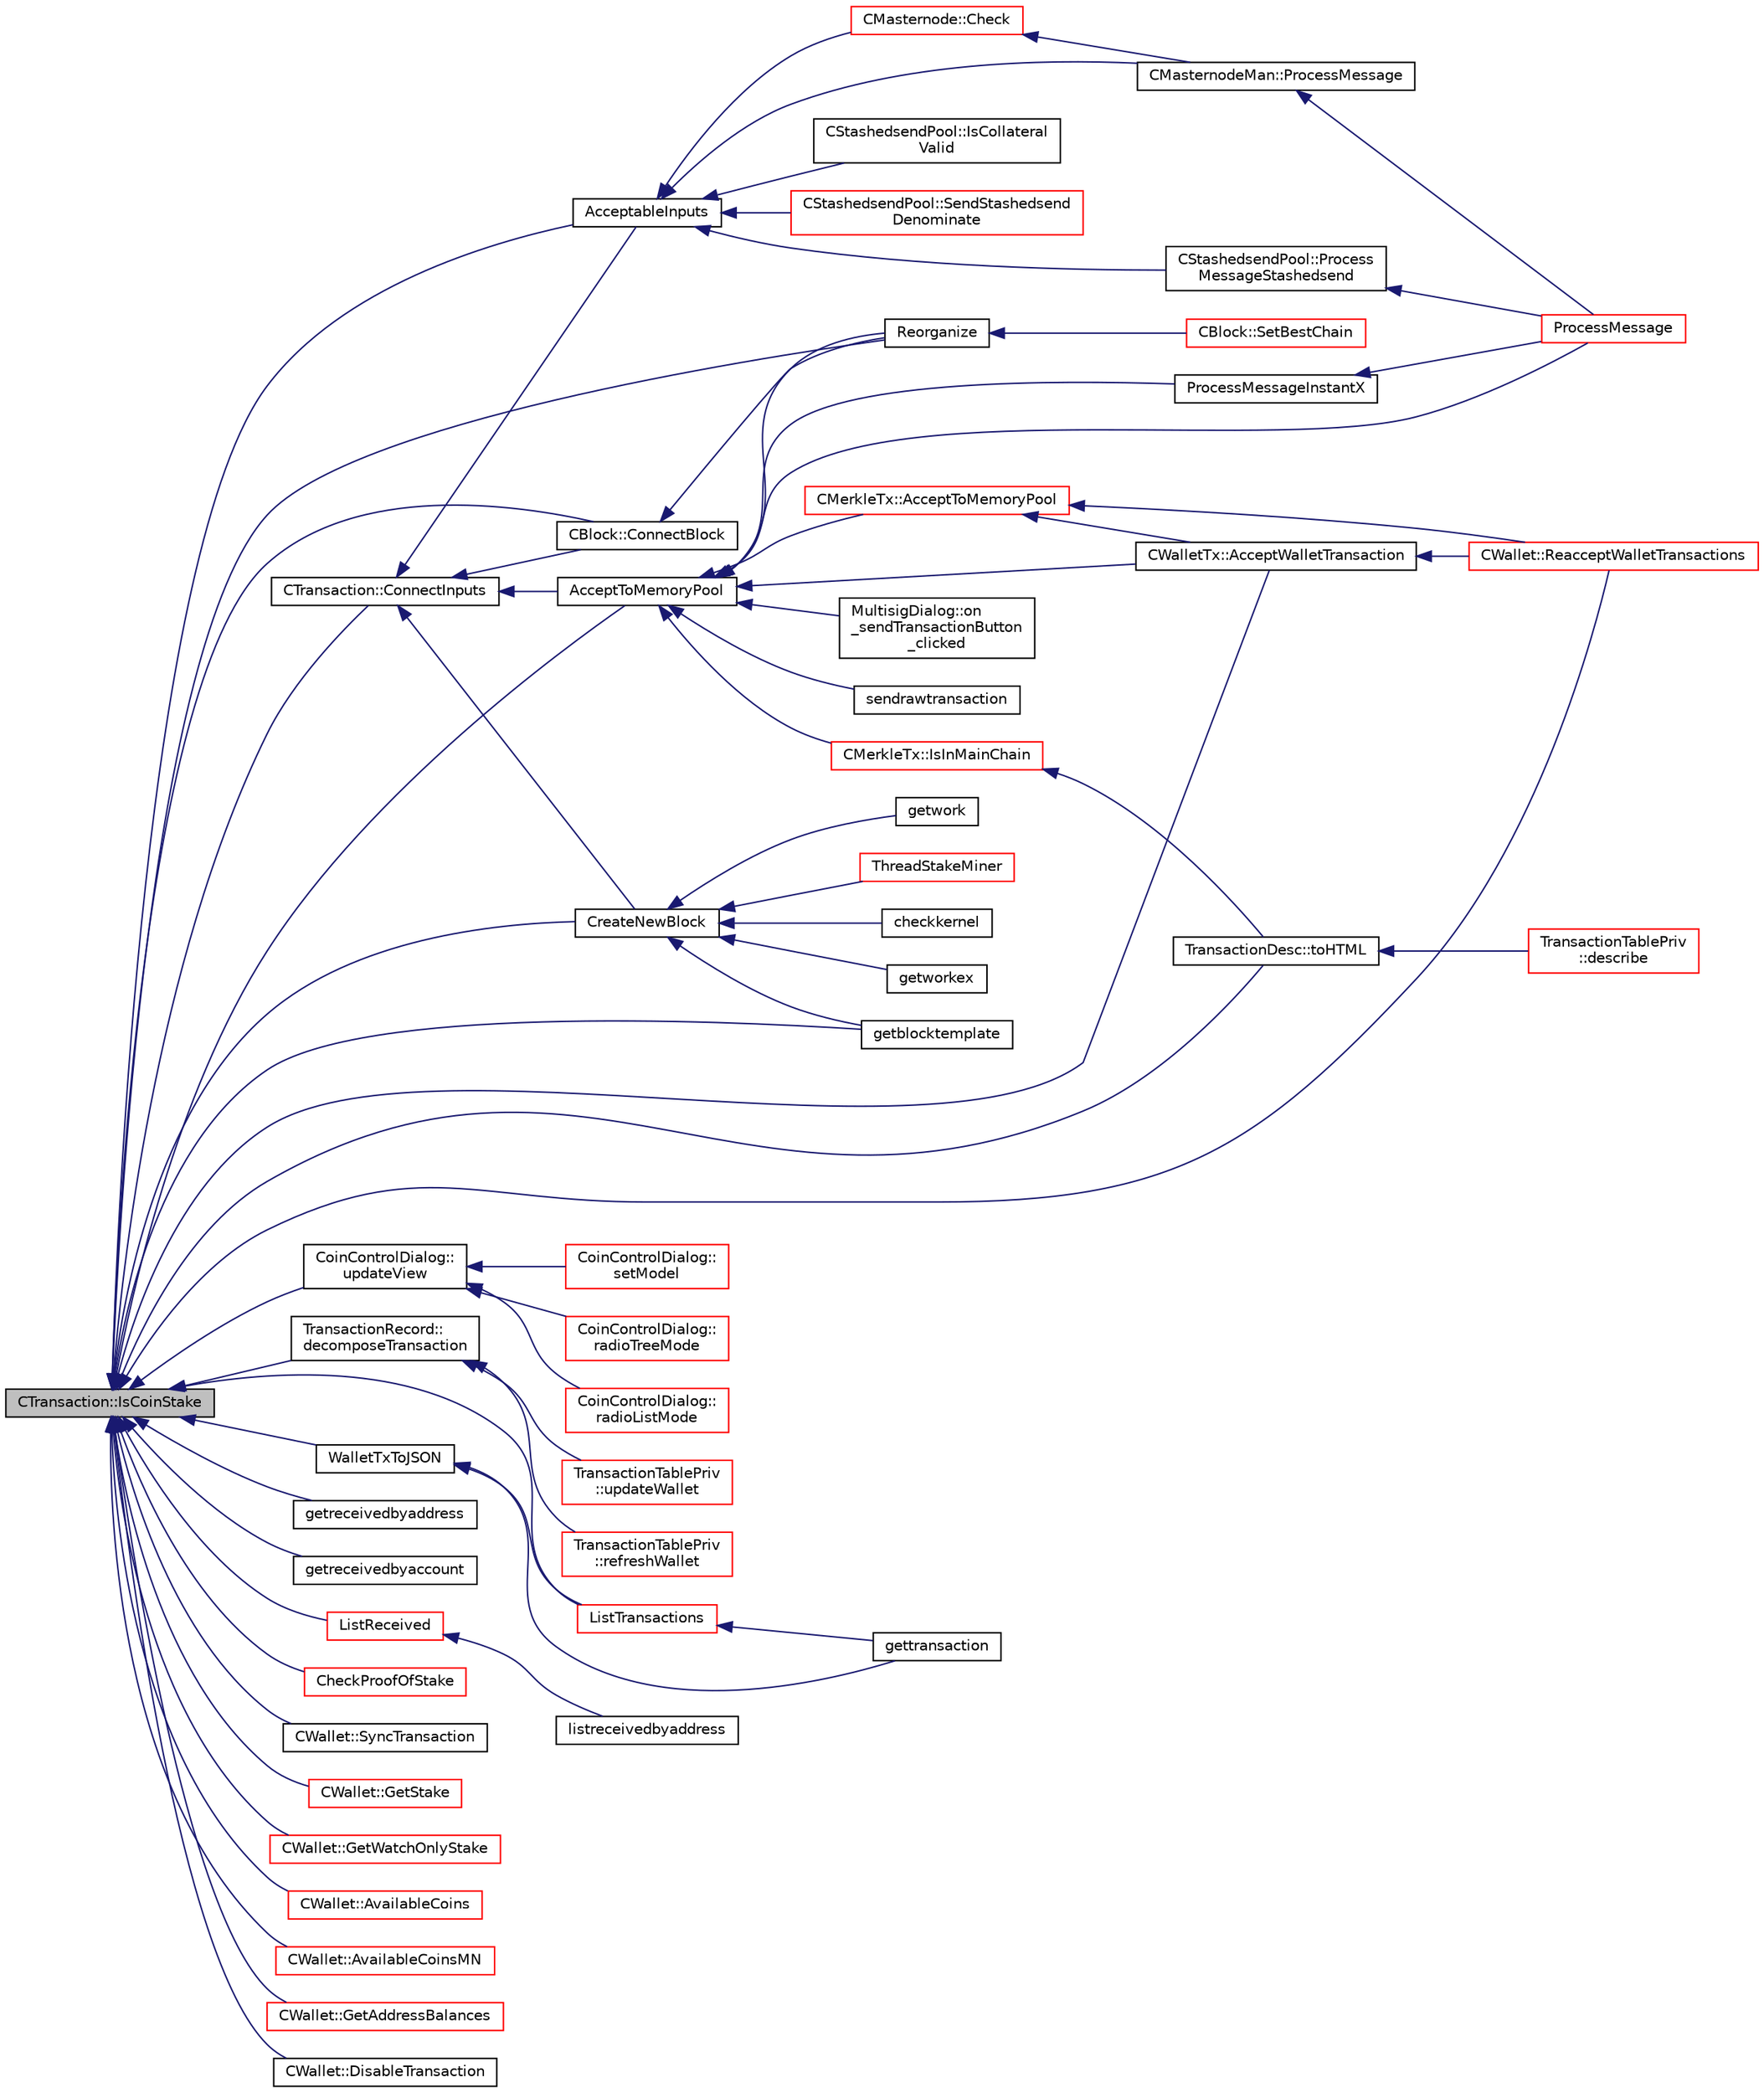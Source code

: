 digraph "CTransaction::IsCoinStake"
{
  edge [fontname="Helvetica",fontsize="10",labelfontname="Helvetica",labelfontsize="10"];
  node [fontname="Helvetica",fontsize="10",shape=record];
  rankdir="LR";
  Node1630 [label="CTransaction::IsCoinStake",height=0.2,width=0.4,color="black", fillcolor="grey75", style="filled", fontcolor="black"];
  Node1630 -> Node1631 [dir="back",color="midnightblue",fontsize="10",style="solid",fontname="Helvetica"];
  Node1631 [label="AcceptToMemoryPool",height=0.2,width=0.4,color="black", fillcolor="white", style="filled",URL="$d4/dbf/main_8h.html#addea0e425b693b4c1be712c3ead94568",tooltip="(try to) add transaction to memory pool "];
  Node1631 -> Node1632 [dir="back",color="midnightblue",fontsize="10",style="solid",fontname="Helvetica"];
  Node1632 [label="ProcessMessageInstantX",height=0.2,width=0.4,color="black", fillcolor="white", style="filled",URL="$d6/d5f/instantx_8h.html#aa516cb499ead2691d8ab216a499db5d0"];
  Node1632 -> Node1633 [dir="back",color="midnightblue",fontsize="10",style="solid",fontname="Helvetica"];
  Node1633 [label="ProcessMessage",height=0.2,width=0.4,color="red", fillcolor="white", style="filled",URL="$df/d0a/main_8cpp.html#a8ba92b1a4bce3c835e887a9073d17d8e"];
  Node1631 -> Node1648 [dir="back",color="midnightblue",fontsize="10",style="solid",fontname="Helvetica"];
  Node1648 [label="CMerkleTx::AcceptToMemoryPool",height=0.2,width=0.4,color="red", fillcolor="white", style="filled",URL="$d1/dff/class_c_merkle_tx.html#a61126e811a53b941b3efdf5a4e83db90"];
  Node1648 -> Node1649 [dir="back",color="midnightblue",fontsize="10",style="solid",fontname="Helvetica"];
  Node1649 [label="CWalletTx::AcceptWalletTransaction",height=0.2,width=0.4,color="black", fillcolor="white", style="filled",URL="$d6/d53/class_c_wallet_tx.html#af6d1a5a731bb69e1d94de84eb6fd15a5"];
  Node1649 -> Node1650 [dir="back",color="midnightblue",fontsize="10",style="solid",fontname="Helvetica"];
  Node1650 [label="CWallet::ReacceptWalletTransactions",height=0.2,width=0.4,color="red", fillcolor="white", style="filled",URL="$d2/de5/class_c_wallet.html#a796c23450c8482e10e0c75ae5c1fa8ed"];
  Node1648 -> Node1650 [dir="back",color="midnightblue",fontsize="10",style="solid",fontname="Helvetica"];
  Node1631 -> Node1649 [dir="back",color="midnightblue",fontsize="10",style="solid",fontname="Helvetica"];
  Node1631 -> Node1675 [dir="back",color="midnightblue",fontsize="10",style="solid",fontname="Helvetica"];
  Node1675 [label="Reorganize",height=0.2,width=0.4,color="black", fillcolor="white", style="filled",URL="$df/d0a/main_8cpp.html#ad8e09920f5a3ce2670c5efa26ef65227"];
  Node1675 -> Node1676 [dir="back",color="midnightblue",fontsize="10",style="solid",fontname="Helvetica"];
  Node1676 [label="CBlock::SetBestChain",height=0.2,width=0.4,color="red", fillcolor="white", style="filled",URL="$d3/d51/class_c_block.html#a6e308b2d75d1cfc4a75eda36feb60ca1"];
  Node1631 -> Node1633 [dir="back",color="midnightblue",fontsize="10",style="solid",fontname="Helvetica"];
  Node1631 -> Node1680 [dir="back",color="midnightblue",fontsize="10",style="solid",fontname="Helvetica"];
  Node1680 [label="CMerkleTx::IsInMainChain",height=0.2,width=0.4,color="red", fillcolor="white", style="filled",URL="$d1/dff/class_c_merkle_tx.html#ad4b3623fabf1924dba2a7694e3418e1e"];
  Node1680 -> Node1681 [dir="back",color="midnightblue",fontsize="10",style="solid",fontname="Helvetica"];
  Node1681 [label="TransactionDesc::toHTML",height=0.2,width=0.4,color="black", fillcolor="white", style="filled",URL="$d4/da9/class_transaction_desc.html#ab7c9dbb2048aae121dd9d75df86e64f4"];
  Node1681 -> Node1682 [dir="back",color="midnightblue",fontsize="10",style="solid",fontname="Helvetica"];
  Node1682 [label="TransactionTablePriv\l::describe",height=0.2,width=0.4,color="red", fillcolor="white", style="filled",URL="$d2/ddb/class_transaction_table_priv.html#ab08d44e16bf6dd95b5b83959b3013780"];
  Node1631 -> Node1711 [dir="back",color="midnightblue",fontsize="10",style="solid",fontname="Helvetica"];
  Node1711 [label="MultisigDialog::on\l_sendTransactionButton\l_clicked",height=0.2,width=0.4,color="black", fillcolor="white", style="filled",URL="$d4/df4/class_multisig_dialog.html#a71fcf325cb0cde9223eefc62b3b7634b"];
  Node1631 -> Node1712 [dir="back",color="midnightblue",fontsize="10",style="solid",fontname="Helvetica"];
  Node1712 [label="sendrawtransaction",height=0.2,width=0.4,color="black", fillcolor="white", style="filled",URL="$dc/da8/rpcrawtransaction_8cpp.html#ad5aad44f890060f42efb49acf349511e"];
  Node1630 -> Node1713 [dir="back",color="midnightblue",fontsize="10",style="solid",fontname="Helvetica"];
  Node1713 [label="AcceptableInputs",height=0.2,width=0.4,color="black", fillcolor="white", style="filled",URL="$d4/dbf/main_8h.html#a43f9c625cc3dfd663a76ddb4d15fce58"];
  Node1713 -> Node1714 [dir="back",color="midnightblue",fontsize="10",style="solid",fontname="Helvetica"];
  Node1714 [label="CMasternode::Check",height=0.2,width=0.4,color="red", fillcolor="white", style="filled",URL="$d6/dac/class_c_masternode.html#a6c5f883b797298678c1cf814faab09a5"];
  Node1714 -> Node1754 [dir="back",color="midnightblue",fontsize="10",style="solid",fontname="Helvetica"];
  Node1754 [label="CMasternodeMan::ProcessMessage",height=0.2,width=0.4,color="black", fillcolor="white", style="filled",URL="$dc/d6b/class_c_masternode_man.html#ae3e5d263cebdcd932eca49caeadce9aa"];
  Node1754 -> Node1633 [dir="back",color="midnightblue",fontsize="10",style="solid",fontname="Helvetica"];
  Node1713 -> Node1754 [dir="back",color="midnightblue",fontsize="10",style="solid",fontname="Helvetica"];
  Node1713 -> Node1743 [dir="back",color="midnightblue",fontsize="10",style="solid",fontname="Helvetica"];
  Node1743 [label="CStashedsendPool::Process\lMessageStashedsend",height=0.2,width=0.4,color="black", fillcolor="white", style="filled",URL="$dd/d8a/class_c_stashedsend_pool.html#a62b472a4e4b1e634bc2e8621be17888e",tooltip="Process a Stashedsend message using the Stashedsend protocol. "];
  Node1743 -> Node1633 [dir="back",color="midnightblue",fontsize="10",style="solid",fontname="Helvetica"];
  Node1713 -> Node1755 [dir="back",color="midnightblue",fontsize="10",style="solid",fontname="Helvetica"];
  Node1755 [label="CStashedsendPool::IsCollateral\lValid",height=0.2,width=0.4,color="black", fillcolor="white", style="filled",URL="$dd/d8a/class_c_stashedsend_pool.html#a953b684a05b58919c45c8c6f159b0b14",tooltip="If the collateral is valid given by a client. "];
  Node1713 -> Node1756 [dir="back",color="midnightblue",fontsize="10",style="solid",fontname="Helvetica"];
  Node1756 [label="CStashedsendPool::SendStashedsend\lDenominate",height=0.2,width=0.4,color="red", fillcolor="white", style="filled",URL="$dd/d8a/class_c_stashedsend_pool.html#a6a94b951db9f47197abf79e141e8de1a",tooltip="As a client, send a transaction to a Masternode to start the denomination process. "];
  Node1630 -> Node1649 [dir="back",color="midnightblue",fontsize="10",style="solid",fontname="Helvetica"];
  Node1630 -> Node1759 [dir="back",color="midnightblue",fontsize="10",style="solid",fontname="Helvetica"];
  Node1759 [label="CTransaction::ConnectInputs",height=0.2,width=0.4,color="black", fillcolor="white", style="filled",URL="$df/d43/class_c_transaction.html#aaab6c4ba493c918e29fd383043dcaae7",tooltip="Sanity check previous transactions, then, if all checks succeed, mark them as spent by this transacti..."];
  Node1759 -> Node1631 [dir="back",color="midnightblue",fontsize="10",style="solid",fontname="Helvetica"];
  Node1759 -> Node1713 [dir="back",color="midnightblue",fontsize="10",style="solid",fontname="Helvetica"];
  Node1759 -> Node1760 [dir="back",color="midnightblue",fontsize="10",style="solid",fontname="Helvetica"];
  Node1760 [label="CBlock::ConnectBlock",height=0.2,width=0.4,color="black", fillcolor="white", style="filled",URL="$d3/d51/class_c_block.html#a1ae149d97c7b7eadf48f5cea934b6217"];
  Node1760 -> Node1675 [dir="back",color="midnightblue",fontsize="10",style="solid",fontname="Helvetica"];
  Node1759 -> Node1761 [dir="back",color="midnightblue",fontsize="10",style="solid",fontname="Helvetica"];
  Node1761 [label="CreateNewBlock",height=0.2,width=0.4,color="black", fillcolor="white", style="filled",URL="$de/d13/miner_8h.html#aca0de7d757e027c2b08bd101c68c1549"];
  Node1761 -> Node1724 [dir="back",color="midnightblue",fontsize="10",style="solid",fontname="Helvetica"];
  Node1724 [label="ThreadStakeMiner",height=0.2,width=0.4,color="red", fillcolor="white", style="filled",URL="$d6/de3/miner_8cpp.html#a31faece5ef0e403969b3d3debd79b352"];
  Node1761 -> Node1762 [dir="back",color="midnightblue",fontsize="10",style="solid",fontname="Helvetica"];
  Node1762 [label="checkkernel",height=0.2,width=0.4,color="black", fillcolor="white", style="filled",URL="$d4/ddd/rpcmining_8cpp.html#a36ee2284a7252841b8a62a9531b6acbc"];
  Node1761 -> Node1721 [dir="back",color="midnightblue",fontsize="10",style="solid",fontname="Helvetica"];
  Node1721 [label="getworkex",height=0.2,width=0.4,color="black", fillcolor="white", style="filled",URL="$d4/ddd/rpcmining_8cpp.html#aa40f86dc468a3f2ef4a3bba99e20a069"];
  Node1761 -> Node1722 [dir="back",color="midnightblue",fontsize="10",style="solid",fontname="Helvetica"];
  Node1722 [label="getwork",height=0.2,width=0.4,color="black", fillcolor="white", style="filled",URL="$d4/ddd/rpcmining_8cpp.html#a356be62c93d38267a7da9e1cb644d547"];
  Node1761 -> Node1763 [dir="back",color="midnightblue",fontsize="10",style="solid",fontname="Helvetica"];
  Node1763 [label="getblocktemplate",height=0.2,width=0.4,color="black", fillcolor="white", style="filled",URL="$d4/ddd/rpcmining_8cpp.html#a27347eecedd59156c914fcb5ce488f9a"];
  Node1630 -> Node1760 [dir="back",color="midnightblue",fontsize="10",style="solid",fontname="Helvetica"];
  Node1630 -> Node1675 [dir="back",color="midnightblue",fontsize="10",style="solid",fontname="Helvetica"];
  Node1630 -> Node1761 [dir="back",color="midnightblue",fontsize="10",style="solid",fontname="Helvetica"];
  Node1630 -> Node1764 [dir="back",color="midnightblue",fontsize="10",style="solid",fontname="Helvetica"];
  Node1764 [label="CoinControlDialog::\lupdateView",height=0.2,width=0.4,color="black", fillcolor="white", style="filled",URL="$dd/dfb/class_coin_control_dialog.html#aadea33050e5c1efd5eae8d2fcfa721f9"];
  Node1764 -> Node1765 [dir="back",color="midnightblue",fontsize="10",style="solid",fontname="Helvetica"];
  Node1765 [label="CoinControlDialog::\lsetModel",height=0.2,width=0.4,color="red", fillcolor="white", style="filled",URL="$dd/dfb/class_coin_control_dialog.html#a4c34a48574814089c54f763a22f5317a"];
  Node1764 -> Node1768 [dir="back",color="midnightblue",fontsize="10",style="solid",fontname="Helvetica"];
  Node1768 [label="CoinControlDialog::\lradioTreeMode",height=0.2,width=0.4,color="red", fillcolor="white", style="filled",URL="$dd/dfb/class_coin_control_dialog.html#a1990d478f3ffba666c358a4f1bd395ec"];
  Node1764 -> Node1770 [dir="back",color="midnightblue",fontsize="10",style="solid",fontname="Helvetica"];
  Node1770 [label="CoinControlDialog::\lradioListMode",height=0.2,width=0.4,color="red", fillcolor="white", style="filled",URL="$dd/dfb/class_coin_control_dialog.html#a775c6d290cb63667a434b09072094533"];
  Node1630 -> Node1681 [dir="back",color="midnightblue",fontsize="10",style="solid",fontname="Helvetica"];
  Node1630 -> Node1771 [dir="back",color="midnightblue",fontsize="10",style="solid",fontname="Helvetica"];
  Node1771 [label="TransactionRecord::\ldecomposeTransaction",height=0.2,width=0.4,color="black", fillcolor="white", style="filled",URL="$d1/da7/class_transaction_record.html#a9f5db4465fa5fdcc3f9af525096bcdb9"];
  Node1771 -> Node1693 [dir="back",color="midnightblue",fontsize="10",style="solid",fontname="Helvetica"];
  Node1693 [label="TransactionTablePriv\l::refreshWallet",height=0.2,width=0.4,color="red", fillcolor="white", style="filled",URL="$d2/ddb/class_transaction_table_priv.html#a1f81da5d7cfb2aac03a5e18e6bc91792"];
  Node1771 -> Node1772 [dir="back",color="midnightblue",fontsize="10",style="solid",fontname="Helvetica"];
  Node1772 [label="TransactionTablePriv\l::updateWallet",height=0.2,width=0.4,color="red", fillcolor="white", style="filled",URL="$d2/ddb/class_transaction_table_priv.html#a5a8454ce91251c4d9eb927bf2850745c"];
  Node1630 -> Node1763 [dir="back",color="midnightblue",fontsize="10",style="solid",fontname="Helvetica"];
  Node1630 -> Node1774 [dir="back",color="midnightblue",fontsize="10",style="solid",fontname="Helvetica"];
  Node1774 [label="WalletTxToJSON",height=0.2,width=0.4,color="black", fillcolor="white", style="filled",URL="$df/d1d/rpcwallet_8cpp.html#a28e51f3edfce43e075603e9e315f40c4"];
  Node1774 -> Node1775 [dir="back",color="midnightblue",fontsize="10",style="solid",fontname="Helvetica"];
  Node1775 [label="ListTransactions",height=0.2,width=0.4,color="red", fillcolor="white", style="filled",URL="$df/d1d/rpcwallet_8cpp.html#a460d931e7f098979bea783409c971d53"];
  Node1775 -> Node1778 [dir="back",color="midnightblue",fontsize="10",style="solid",fontname="Helvetica"];
  Node1778 [label="gettransaction",height=0.2,width=0.4,color="black", fillcolor="white", style="filled",URL="$df/d1d/rpcwallet_8cpp.html#a845c15a1402787fcf2cc021111ea89f5"];
  Node1774 -> Node1778 [dir="back",color="midnightblue",fontsize="10",style="solid",fontname="Helvetica"];
  Node1630 -> Node1779 [dir="back",color="midnightblue",fontsize="10",style="solid",fontname="Helvetica"];
  Node1779 [label="getreceivedbyaddress",height=0.2,width=0.4,color="black", fillcolor="white", style="filled",URL="$df/d1d/rpcwallet_8cpp.html#abbb6475509aa2e69844f0b3a8bcb422a"];
  Node1630 -> Node1780 [dir="back",color="midnightblue",fontsize="10",style="solid",fontname="Helvetica"];
  Node1780 [label="getreceivedbyaccount",height=0.2,width=0.4,color="black", fillcolor="white", style="filled",URL="$df/d1d/rpcwallet_8cpp.html#a07526be5270b0e55b4a0b79c01205f3d"];
  Node1630 -> Node1781 [dir="back",color="midnightblue",fontsize="10",style="solid",fontname="Helvetica"];
  Node1781 [label="ListReceived",height=0.2,width=0.4,color="red", fillcolor="white", style="filled",URL="$df/d1d/rpcwallet_8cpp.html#a0cc958f67a8d6d0002cb4fee19eddb5c"];
  Node1781 -> Node1782 [dir="back",color="midnightblue",fontsize="10",style="solid",fontname="Helvetica"];
  Node1782 [label="listreceivedbyaddress",height=0.2,width=0.4,color="black", fillcolor="white", style="filled",URL="$df/d1d/rpcwallet_8cpp.html#a34b36ceb4a7e36e0dab24cf675c49da5"];
  Node1630 -> Node1775 [dir="back",color="midnightblue",fontsize="10",style="solid",fontname="Helvetica"];
  Node1630 -> Node1784 [dir="back",color="midnightblue",fontsize="10",style="solid",fontname="Helvetica"];
  Node1784 [label="CheckProofOfStake",height=0.2,width=0.4,color="red", fillcolor="white", style="filled",URL="$d4/dd4/stake_8h.html#a01e09fbdb926d4581ea48c4cf2f337a1"];
  Node1630 -> Node1786 [dir="back",color="midnightblue",fontsize="10",style="solid",fontname="Helvetica"];
  Node1786 [label="CWallet::SyncTransaction",height=0.2,width=0.4,color="black", fillcolor="white", style="filled",URL="$d2/de5/class_c_wallet.html#ac18895d63adb58d85558f0efd6addb3f"];
  Node1630 -> Node1650 [dir="back",color="midnightblue",fontsize="10",style="solid",fontname="Helvetica"];
  Node1630 -> Node1787 [dir="back",color="midnightblue",fontsize="10",style="solid",fontname="Helvetica"];
  Node1787 [label="CWallet::GetStake",height=0.2,width=0.4,color="red", fillcolor="white", style="filled",URL="$d2/de5/class_c_wallet.html#a87a52700330336da4957026c091916d8"];
  Node1630 -> Node1793 [dir="back",color="midnightblue",fontsize="10",style="solid",fontname="Helvetica"];
  Node1793 [label="CWallet::GetWatchOnlyStake",height=0.2,width=0.4,color="red", fillcolor="white", style="filled",URL="$d2/de5/class_c_wallet.html#a82b1de8131c2cdd7ec158a06f42586e0"];
  Node1630 -> Node1795 [dir="back",color="midnightblue",fontsize="10",style="solid",fontname="Helvetica"];
  Node1795 [label="CWallet::AvailableCoins",height=0.2,width=0.4,color="red", fillcolor="white", style="filled",URL="$d2/de5/class_c_wallet.html#a0f950dede91de2be32ea8c43a40469ab"];
  Node1630 -> Node1802 [dir="back",color="midnightblue",fontsize="10",style="solid",fontname="Helvetica"];
  Node1802 [label="CWallet::AvailableCoinsMN",height=0.2,width=0.4,color="red", fillcolor="white", style="filled",URL="$d2/de5/class_c_wallet.html#a8ba0ffab3889fb1d3519d8578e26cb16"];
  Node1630 -> Node1805 [dir="back",color="midnightblue",fontsize="10",style="solid",fontname="Helvetica"];
  Node1805 [label="CWallet::GetAddressBalances",height=0.2,width=0.4,color="red", fillcolor="white", style="filled",URL="$d2/de5/class_c_wallet.html#aadffdf5d0e2f2413cdcc2a39fc2e310d"];
  Node1630 -> Node1807 [dir="back",color="midnightblue",fontsize="10",style="solid",fontname="Helvetica"];
  Node1807 [label="CWallet::DisableTransaction",height=0.2,width=0.4,color="black", fillcolor="white", style="filled",URL="$d2/de5/class_c_wallet.html#a1782cbf0771e3c5dc440cbfd421a97b2"];
}
